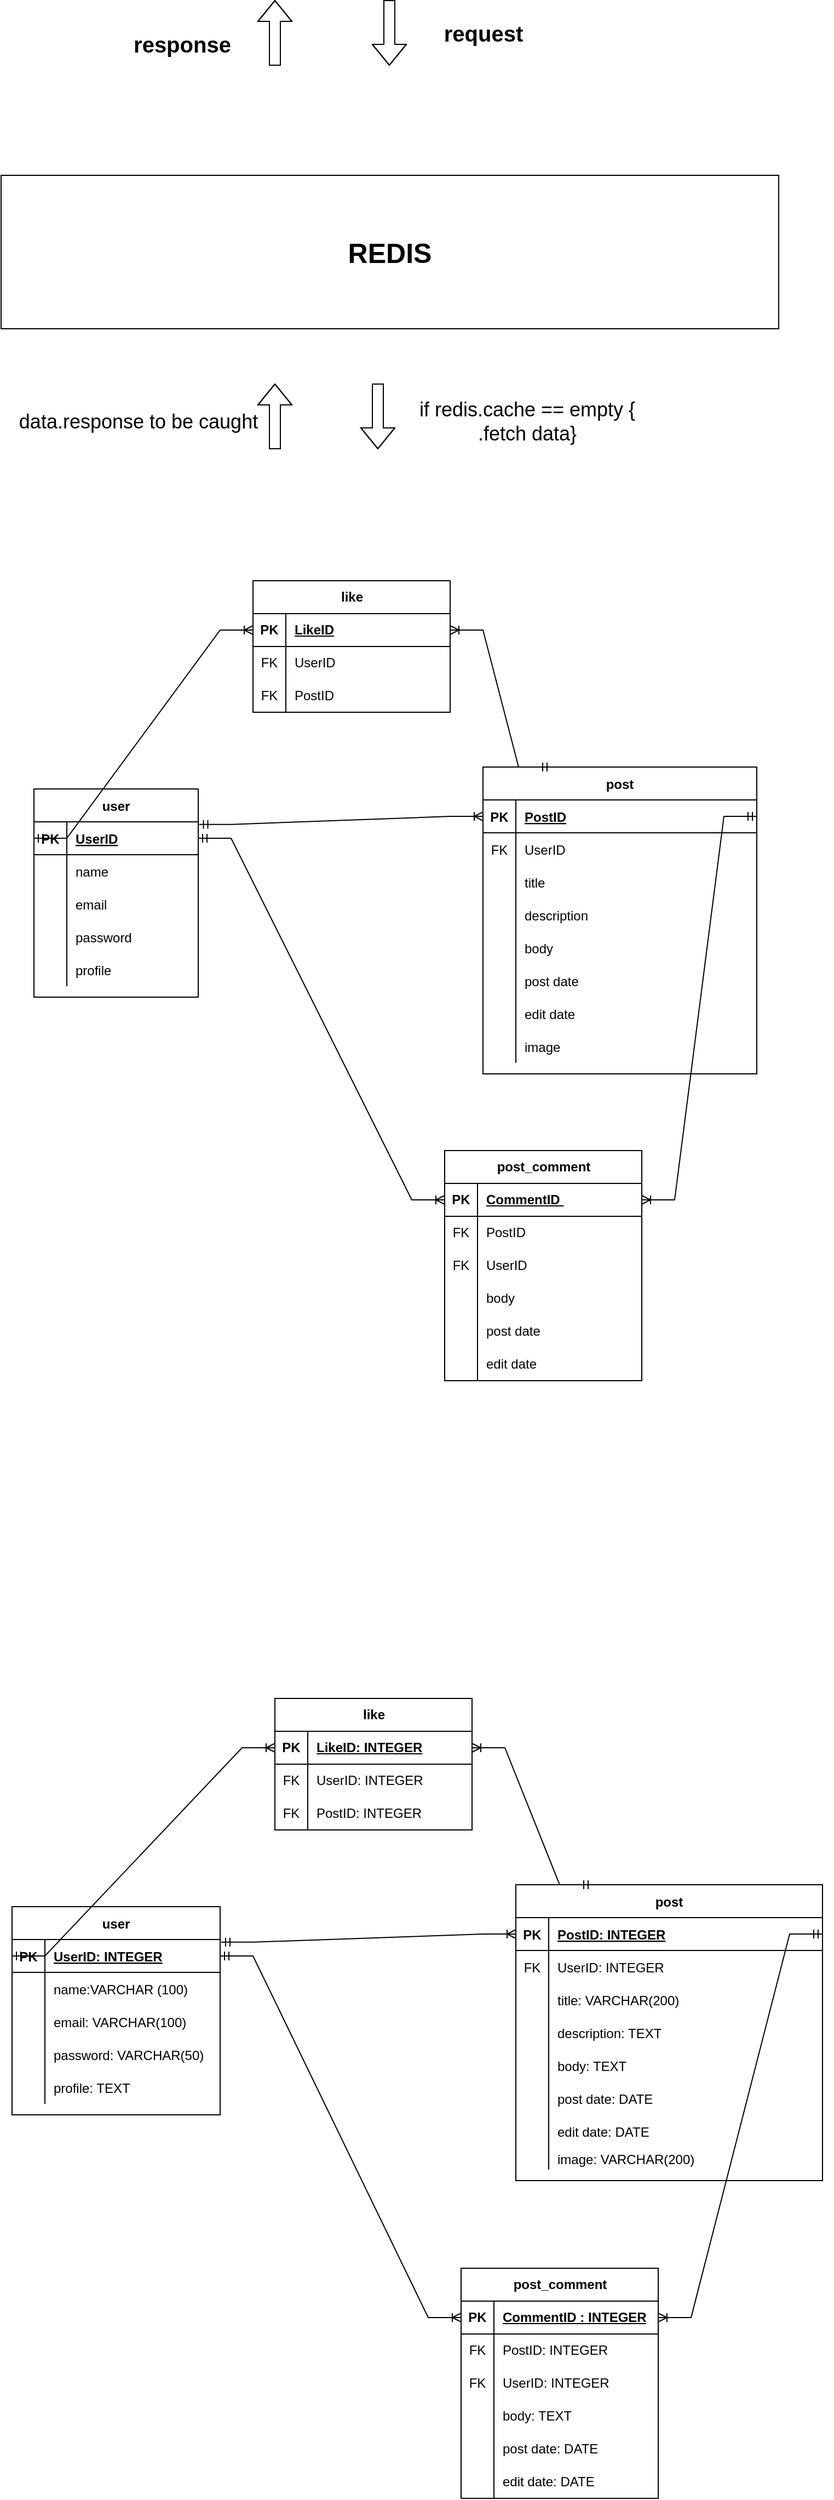 <mxfile version="22.1.7" type="github">
  <diagram id="R2lEEEUBdFMjLlhIrx00" name="Page-1">
    <mxGraphModel dx="1434" dy="3000" grid="1" gridSize="10" guides="1" tooltips="1" connect="1" arrows="1" fold="1" page="1" pageScale="1" pageWidth="850" pageHeight="1100" math="0" shadow="0" extFonts="Permanent Marker^https://fonts.googleapis.com/css?family=Permanent+Marker">
      <root>
        <mxCell id="0" />
        <mxCell id="1" parent="0" />
        <mxCell id="lw2K9kxhSFhBzERnGRvg-3" value="post" style="shape=table;startSize=30;container=1;collapsible=1;childLayout=tableLayout;fixedRows=1;rowLines=0;fontStyle=1;align=center;resizeLast=1;" parent="1" vertex="1">
          <mxGeometry x="520" y="-1030" width="250" height="280" as="geometry" />
        </mxCell>
        <mxCell id="lw2K9kxhSFhBzERnGRvg-4" value="" style="shape=partialRectangle;collapsible=0;dropTarget=0;pointerEvents=0;fillColor=none;points=[[0,0.5],[1,0.5]];portConstraint=eastwest;top=0;left=0;right=0;bottom=1;" parent="lw2K9kxhSFhBzERnGRvg-3" vertex="1">
          <mxGeometry y="30" width="250" height="30" as="geometry" />
        </mxCell>
        <mxCell id="lw2K9kxhSFhBzERnGRvg-5" value="PK" style="shape=partialRectangle;overflow=hidden;connectable=0;fillColor=none;top=0;left=0;bottom=0;right=0;fontStyle=1;" parent="lw2K9kxhSFhBzERnGRvg-4" vertex="1">
          <mxGeometry width="30" height="30" as="geometry">
            <mxRectangle width="30" height="30" as="alternateBounds" />
          </mxGeometry>
        </mxCell>
        <mxCell id="lw2K9kxhSFhBzERnGRvg-6" value="PostID" style="shape=partialRectangle;overflow=hidden;connectable=0;fillColor=none;top=0;left=0;bottom=0;right=0;align=left;spacingLeft=6;fontStyle=5;" parent="lw2K9kxhSFhBzERnGRvg-4" vertex="1">
          <mxGeometry x="30" width="220" height="30" as="geometry">
            <mxRectangle width="220" height="30" as="alternateBounds" />
          </mxGeometry>
        </mxCell>
        <mxCell id="lw2K9kxhSFhBzERnGRvg-7" value="" style="shape=partialRectangle;collapsible=0;dropTarget=0;pointerEvents=0;fillColor=none;points=[[0,0.5],[1,0.5]];portConstraint=eastwest;top=0;left=0;right=0;bottom=0;" parent="lw2K9kxhSFhBzERnGRvg-3" vertex="1">
          <mxGeometry y="60" width="250" height="30" as="geometry" />
        </mxCell>
        <mxCell id="lw2K9kxhSFhBzERnGRvg-8" value="FK" style="shape=partialRectangle;overflow=hidden;connectable=0;fillColor=none;top=0;left=0;bottom=0;right=0;" parent="lw2K9kxhSFhBzERnGRvg-7" vertex="1">
          <mxGeometry width="30" height="30" as="geometry">
            <mxRectangle width="30" height="30" as="alternateBounds" />
          </mxGeometry>
        </mxCell>
        <mxCell id="lw2K9kxhSFhBzERnGRvg-9" value="UserID" style="shape=partialRectangle;overflow=hidden;connectable=0;fillColor=none;top=0;left=0;bottom=0;right=0;align=left;spacingLeft=6;" parent="lw2K9kxhSFhBzERnGRvg-7" vertex="1">
          <mxGeometry x="30" width="220" height="30" as="geometry">
            <mxRectangle width="220" height="30" as="alternateBounds" />
          </mxGeometry>
        </mxCell>
        <mxCell id="lw2K9kxhSFhBzERnGRvg-10" value="" style="shape=partialRectangle;collapsible=0;dropTarget=0;pointerEvents=0;fillColor=none;points=[[0,0.5],[1,0.5]];portConstraint=eastwest;top=0;left=0;right=0;bottom=0;" parent="lw2K9kxhSFhBzERnGRvg-3" vertex="1">
          <mxGeometry y="90" width="250" height="30" as="geometry" />
        </mxCell>
        <mxCell id="lw2K9kxhSFhBzERnGRvg-11" value="" style="shape=partialRectangle;overflow=hidden;connectable=0;fillColor=none;top=0;left=0;bottom=0;right=0;" parent="lw2K9kxhSFhBzERnGRvg-10" vertex="1">
          <mxGeometry width="30" height="30" as="geometry">
            <mxRectangle width="30" height="30" as="alternateBounds" />
          </mxGeometry>
        </mxCell>
        <mxCell id="lw2K9kxhSFhBzERnGRvg-12" value="title" style="shape=partialRectangle;overflow=hidden;connectable=0;fillColor=none;top=0;left=0;bottom=0;right=0;align=left;spacingLeft=6;" parent="lw2K9kxhSFhBzERnGRvg-10" vertex="1">
          <mxGeometry x="30" width="220" height="30" as="geometry">
            <mxRectangle width="220" height="30" as="alternateBounds" />
          </mxGeometry>
        </mxCell>
        <mxCell id="lw2K9kxhSFhBzERnGRvg-96" style="shape=partialRectangle;collapsible=0;dropTarget=0;pointerEvents=0;fillColor=none;points=[[0,0.5],[1,0.5]];portConstraint=eastwest;top=0;left=0;right=0;bottom=0;" parent="lw2K9kxhSFhBzERnGRvg-3" vertex="1">
          <mxGeometry y="120" width="250" height="30" as="geometry" />
        </mxCell>
        <mxCell id="lw2K9kxhSFhBzERnGRvg-97" style="shape=partialRectangle;overflow=hidden;connectable=0;fillColor=none;top=0;left=0;bottom=0;right=0;" parent="lw2K9kxhSFhBzERnGRvg-96" vertex="1">
          <mxGeometry width="30" height="30" as="geometry">
            <mxRectangle width="30" height="30" as="alternateBounds" />
          </mxGeometry>
        </mxCell>
        <mxCell id="lw2K9kxhSFhBzERnGRvg-98" value="description" style="shape=partialRectangle;overflow=hidden;connectable=0;fillColor=none;top=0;left=0;bottom=0;right=0;align=left;spacingLeft=6;" parent="lw2K9kxhSFhBzERnGRvg-96" vertex="1">
          <mxGeometry x="30" width="220" height="30" as="geometry">
            <mxRectangle width="220" height="30" as="alternateBounds" />
          </mxGeometry>
        </mxCell>
        <mxCell id="lw2K9kxhSFhBzERnGRvg-93" style="shape=partialRectangle;collapsible=0;dropTarget=0;pointerEvents=0;fillColor=none;points=[[0,0.5],[1,0.5]];portConstraint=eastwest;top=0;left=0;right=0;bottom=0;" parent="lw2K9kxhSFhBzERnGRvg-3" vertex="1">
          <mxGeometry y="150" width="250" height="30" as="geometry" />
        </mxCell>
        <mxCell id="lw2K9kxhSFhBzERnGRvg-94" style="shape=partialRectangle;overflow=hidden;connectable=0;fillColor=none;top=0;left=0;bottom=0;right=0;" parent="lw2K9kxhSFhBzERnGRvg-93" vertex="1">
          <mxGeometry width="30" height="30" as="geometry">
            <mxRectangle width="30" height="30" as="alternateBounds" />
          </mxGeometry>
        </mxCell>
        <mxCell id="lw2K9kxhSFhBzERnGRvg-95" value="body" style="shape=partialRectangle;overflow=hidden;connectable=0;fillColor=none;top=0;left=0;bottom=0;right=0;align=left;spacingLeft=6;" parent="lw2K9kxhSFhBzERnGRvg-93" vertex="1">
          <mxGeometry x="30" width="220" height="30" as="geometry">
            <mxRectangle width="220" height="30" as="alternateBounds" />
          </mxGeometry>
        </mxCell>
        <mxCell id="lw2K9kxhSFhBzERnGRvg-99" style="shape=partialRectangle;collapsible=0;dropTarget=0;pointerEvents=0;fillColor=none;points=[[0,0.5],[1,0.5]];portConstraint=eastwest;top=0;left=0;right=0;bottom=0;" parent="lw2K9kxhSFhBzERnGRvg-3" vertex="1">
          <mxGeometry y="180" width="250" height="30" as="geometry" />
        </mxCell>
        <mxCell id="lw2K9kxhSFhBzERnGRvg-100" style="shape=partialRectangle;overflow=hidden;connectable=0;fillColor=none;top=0;left=0;bottom=0;right=0;" parent="lw2K9kxhSFhBzERnGRvg-99" vertex="1">
          <mxGeometry width="30" height="30" as="geometry">
            <mxRectangle width="30" height="30" as="alternateBounds" />
          </mxGeometry>
        </mxCell>
        <mxCell id="lw2K9kxhSFhBzERnGRvg-101" value="post date" style="shape=partialRectangle;overflow=hidden;connectable=0;fillColor=none;top=0;left=0;bottom=0;right=0;align=left;spacingLeft=6;" parent="lw2K9kxhSFhBzERnGRvg-99" vertex="1">
          <mxGeometry x="30" width="220" height="30" as="geometry">
            <mxRectangle width="220" height="30" as="alternateBounds" />
          </mxGeometry>
        </mxCell>
        <mxCell id="lw2K9kxhSFhBzERnGRvg-102" style="shape=partialRectangle;collapsible=0;dropTarget=0;pointerEvents=0;fillColor=none;points=[[0,0.5],[1,0.5]];portConstraint=eastwest;top=0;left=0;right=0;bottom=0;" parent="lw2K9kxhSFhBzERnGRvg-3" vertex="1">
          <mxGeometry y="210" width="250" height="30" as="geometry" />
        </mxCell>
        <mxCell id="lw2K9kxhSFhBzERnGRvg-103" style="shape=partialRectangle;overflow=hidden;connectable=0;fillColor=none;top=0;left=0;bottom=0;right=0;" parent="lw2K9kxhSFhBzERnGRvg-102" vertex="1">
          <mxGeometry width="30" height="30" as="geometry">
            <mxRectangle width="30" height="30" as="alternateBounds" />
          </mxGeometry>
        </mxCell>
        <mxCell id="lw2K9kxhSFhBzERnGRvg-104" value="edit date" style="shape=partialRectangle;overflow=hidden;connectable=0;fillColor=none;top=0;left=0;bottom=0;right=0;align=left;spacingLeft=6;" parent="lw2K9kxhSFhBzERnGRvg-102" vertex="1">
          <mxGeometry x="30" width="220" height="30" as="geometry">
            <mxRectangle width="220" height="30" as="alternateBounds" />
          </mxGeometry>
        </mxCell>
        <mxCell id="lw2K9kxhSFhBzERnGRvg-105" style="shape=partialRectangle;collapsible=0;dropTarget=0;pointerEvents=0;fillColor=none;points=[[0,0.5],[1,0.5]];portConstraint=eastwest;top=0;left=0;right=0;bottom=0;" parent="lw2K9kxhSFhBzERnGRvg-3" vertex="1">
          <mxGeometry y="240" width="250" height="30" as="geometry" />
        </mxCell>
        <mxCell id="lw2K9kxhSFhBzERnGRvg-106" style="shape=partialRectangle;overflow=hidden;connectable=0;fillColor=none;top=0;left=0;bottom=0;right=0;" parent="lw2K9kxhSFhBzERnGRvg-105" vertex="1">
          <mxGeometry width="30" height="30" as="geometry">
            <mxRectangle width="30" height="30" as="alternateBounds" />
          </mxGeometry>
        </mxCell>
        <mxCell id="lw2K9kxhSFhBzERnGRvg-107" value="image" style="shape=partialRectangle;overflow=hidden;connectable=0;fillColor=none;top=0;left=0;bottom=0;right=0;align=left;spacingLeft=6;" parent="lw2K9kxhSFhBzERnGRvg-105" vertex="1">
          <mxGeometry x="30" width="220" height="30" as="geometry">
            <mxRectangle width="220" height="30" as="alternateBounds" />
          </mxGeometry>
        </mxCell>
        <mxCell id="lw2K9kxhSFhBzERnGRvg-23" value="user" style="shape=table;startSize=30;container=1;collapsible=1;childLayout=tableLayout;fixedRows=1;rowLines=0;fontStyle=1;align=center;resizeLast=1;" parent="1" vertex="1">
          <mxGeometry x="110" y="-1010" width="150" height="190" as="geometry" />
        </mxCell>
        <mxCell id="lw2K9kxhSFhBzERnGRvg-24" value="" style="shape=partialRectangle;collapsible=0;dropTarget=0;pointerEvents=0;fillColor=none;points=[[0,0.5],[1,0.5]];portConstraint=eastwest;top=0;left=0;right=0;bottom=1;" parent="lw2K9kxhSFhBzERnGRvg-23" vertex="1">
          <mxGeometry y="30" width="150" height="30" as="geometry" />
        </mxCell>
        <mxCell id="lw2K9kxhSFhBzERnGRvg-25" value="PK" style="shape=partialRectangle;overflow=hidden;connectable=0;fillColor=none;top=0;left=0;bottom=0;right=0;fontStyle=1;" parent="lw2K9kxhSFhBzERnGRvg-24" vertex="1">
          <mxGeometry width="30" height="30" as="geometry">
            <mxRectangle width="30" height="30" as="alternateBounds" />
          </mxGeometry>
        </mxCell>
        <mxCell id="lw2K9kxhSFhBzERnGRvg-26" value="UserID" style="shape=partialRectangle;overflow=hidden;connectable=0;fillColor=none;top=0;left=0;bottom=0;right=0;align=left;spacingLeft=6;fontStyle=5;" parent="lw2K9kxhSFhBzERnGRvg-24" vertex="1">
          <mxGeometry x="30" width="120" height="30" as="geometry">
            <mxRectangle width="120" height="30" as="alternateBounds" />
          </mxGeometry>
        </mxCell>
        <mxCell id="lw2K9kxhSFhBzERnGRvg-27" value="" style="shape=partialRectangle;collapsible=0;dropTarget=0;pointerEvents=0;fillColor=none;points=[[0,0.5],[1,0.5]];portConstraint=eastwest;top=0;left=0;right=0;bottom=0;" parent="lw2K9kxhSFhBzERnGRvg-23" vertex="1">
          <mxGeometry y="60" width="150" height="30" as="geometry" />
        </mxCell>
        <mxCell id="lw2K9kxhSFhBzERnGRvg-28" value="" style="shape=partialRectangle;overflow=hidden;connectable=0;fillColor=none;top=0;left=0;bottom=0;right=0;" parent="lw2K9kxhSFhBzERnGRvg-27" vertex="1">
          <mxGeometry width="30" height="30" as="geometry">
            <mxRectangle width="30" height="30" as="alternateBounds" />
          </mxGeometry>
        </mxCell>
        <mxCell id="lw2K9kxhSFhBzERnGRvg-29" value="name" style="shape=partialRectangle;overflow=hidden;connectable=0;fillColor=none;top=0;left=0;bottom=0;right=0;align=left;spacingLeft=6;" parent="lw2K9kxhSFhBzERnGRvg-27" vertex="1">
          <mxGeometry x="30" width="120" height="30" as="geometry">
            <mxRectangle width="120" height="30" as="alternateBounds" />
          </mxGeometry>
        </mxCell>
        <mxCell id="lw2K9kxhSFhBzERnGRvg-84" style="shape=partialRectangle;collapsible=0;dropTarget=0;pointerEvents=0;fillColor=none;points=[[0,0.5],[1,0.5]];portConstraint=eastwest;top=0;left=0;right=0;bottom=0;" parent="lw2K9kxhSFhBzERnGRvg-23" vertex="1">
          <mxGeometry y="90" width="150" height="30" as="geometry" />
        </mxCell>
        <mxCell id="lw2K9kxhSFhBzERnGRvg-85" style="shape=partialRectangle;overflow=hidden;connectable=0;fillColor=none;top=0;left=0;bottom=0;right=0;" parent="lw2K9kxhSFhBzERnGRvg-84" vertex="1">
          <mxGeometry width="30" height="30" as="geometry">
            <mxRectangle width="30" height="30" as="alternateBounds" />
          </mxGeometry>
        </mxCell>
        <mxCell id="lw2K9kxhSFhBzERnGRvg-86" value="email" style="shape=partialRectangle;overflow=hidden;connectable=0;fillColor=none;top=0;left=0;bottom=0;right=0;align=left;spacingLeft=6;" parent="lw2K9kxhSFhBzERnGRvg-84" vertex="1">
          <mxGeometry x="30" width="120" height="30" as="geometry">
            <mxRectangle width="120" height="30" as="alternateBounds" />
          </mxGeometry>
        </mxCell>
        <mxCell id="lw2K9kxhSFhBzERnGRvg-87" style="shape=partialRectangle;collapsible=0;dropTarget=0;pointerEvents=0;fillColor=none;points=[[0,0.5],[1,0.5]];portConstraint=eastwest;top=0;left=0;right=0;bottom=0;" parent="lw2K9kxhSFhBzERnGRvg-23" vertex="1">
          <mxGeometry y="120" width="150" height="30" as="geometry" />
        </mxCell>
        <mxCell id="lw2K9kxhSFhBzERnGRvg-88" style="shape=partialRectangle;overflow=hidden;connectable=0;fillColor=none;top=0;left=0;bottom=0;right=0;" parent="lw2K9kxhSFhBzERnGRvg-87" vertex="1">
          <mxGeometry width="30" height="30" as="geometry">
            <mxRectangle width="30" height="30" as="alternateBounds" />
          </mxGeometry>
        </mxCell>
        <mxCell id="lw2K9kxhSFhBzERnGRvg-89" value="password" style="shape=partialRectangle;overflow=hidden;connectable=0;fillColor=none;top=0;left=0;bottom=0;right=0;align=left;spacingLeft=6;" parent="lw2K9kxhSFhBzERnGRvg-87" vertex="1">
          <mxGeometry x="30" width="120" height="30" as="geometry">
            <mxRectangle width="120" height="30" as="alternateBounds" />
          </mxGeometry>
        </mxCell>
        <mxCell id="lw2K9kxhSFhBzERnGRvg-90" style="shape=partialRectangle;collapsible=0;dropTarget=0;pointerEvents=0;fillColor=none;points=[[0,0.5],[1,0.5]];portConstraint=eastwest;top=0;left=0;right=0;bottom=0;" parent="lw2K9kxhSFhBzERnGRvg-23" vertex="1">
          <mxGeometry y="150" width="150" height="30" as="geometry" />
        </mxCell>
        <mxCell id="lw2K9kxhSFhBzERnGRvg-91" style="shape=partialRectangle;overflow=hidden;connectable=0;fillColor=none;top=0;left=0;bottom=0;right=0;" parent="lw2K9kxhSFhBzERnGRvg-90" vertex="1">
          <mxGeometry width="30" height="30" as="geometry">
            <mxRectangle width="30" height="30" as="alternateBounds" />
          </mxGeometry>
        </mxCell>
        <mxCell id="lw2K9kxhSFhBzERnGRvg-92" value="profile" style="shape=partialRectangle;overflow=hidden;connectable=0;fillColor=none;top=0;left=0;bottom=0;right=0;align=left;spacingLeft=6;" parent="lw2K9kxhSFhBzERnGRvg-90" vertex="1">
          <mxGeometry x="30" width="120" height="30" as="geometry">
            <mxRectangle width="120" height="30" as="alternateBounds" />
          </mxGeometry>
        </mxCell>
        <mxCell id="lw2K9kxhSFhBzERnGRvg-43" value="post_comment" style="shape=table;startSize=30;container=1;collapsible=1;childLayout=tableLayout;fixedRows=1;rowLines=0;fontStyle=1;align=center;resizeLast=1;html=1;" parent="1" vertex="1">
          <mxGeometry x="485" y="-680" width="180" height="210" as="geometry" />
        </mxCell>
        <mxCell id="lw2K9kxhSFhBzERnGRvg-44" value="" style="shape=tableRow;horizontal=0;startSize=0;swimlaneHead=0;swimlaneBody=0;fillColor=none;collapsible=0;dropTarget=0;points=[[0,0.5],[1,0.5]];portConstraint=eastwest;top=0;left=0;right=0;bottom=1;" parent="lw2K9kxhSFhBzERnGRvg-43" vertex="1">
          <mxGeometry y="30" width="180" height="30" as="geometry" />
        </mxCell>
        <mxCell id="lw2K9kxhSFhBzERnGRvg-45" value="PK" style="shape=partialRectangle;connectable=0;fillColor=none;top=0;left=0;bottom=0;right=0;fontStyle=1;overflow=hidden;whiteSpace=wrap;html=1;" parent="lw2K9kxhSFhBzERnGRvg-44" vertex="1">
          <mxGeometry width="30" height="30" as="geometry">
            <mxRectangle width="30" height="30" as="alternateBounds" />
          </mxGeometry>
        </mxCell>
        <mxCell id="lw2K9kxhSFhBzERnGRvg-46" value="CommentID&amp;nbsp;" style="shape=partialRectangle;connectable=0;fillColor=none;top=0;left=0;bottom=0;right=0;align=left;spacingLeft=6;fontStyle=5;overflow=hidden;whiteSpace=wrap;html=1;" parent="lw2K9kxhSFhBzERnGRvg-44" vertex="1">
          <mxGeometry x="30" width="150" height="30" as="geometry">
            <mxRectangle width="150" height="30" as="alternateBounds" />
          </mxGeometry>
        </mxCell>
        <mxCell id="lw2K9kxhSFhBzERnGRvg-47" value="" style="shape=tableRow;horizontal=0;startSize=0;swimlaneHead=0;swimlaneBody=0;fillColor=none;collapsible=0;dropTarget=0;points=[[0,0.5],[1,0.5]];portConstraint=eastwest;top=0;left=0;right=0;bottom=0;" parent="lw2K9kxhSFhBzERnGRvg-43" vertex="1">
          <mxGeometry y="60" width="180" height="30" as="geometry" />
        </mxCell>
        <mxCell id="lw2K9kxhSFhBzERnGRvg-48" value="FK" style="shape=partialRectangle;connectable=0;fillColor=none;top=0;left=0;bottom=0;right=0;editable=1;overflow=hidden;whiteSpace=wrap;html=1;" parent="lw2K9kxhSFhBzERnGRvg-47" vertex="1">
          <mxGeometry width="30" height="30" as="geometry">
            <mxRectangle width="30" height="30" as="alternateBounds" />
          </mxGeometry>
        </mxCell>
        <mxCell id="lw2K9kxhSFhBzERnGRvg-49" value="PostID" style="shape=partialRectangle;connectable=0;fillColor=none;top=0;left=0;bottom=0;right=0;align=left;spacingLeft=6;overflow=hidden;whiteSpace=wrap;html=1;" parent="lw2K9kxhSFhBzERnGRvg-47" vertex="1">
          <mxGeometry x="30" width="150" height="30" as="geometry">
            <mxRectangle width="150" height="30" as="alternateBounds" />
          </mxGeometry>
        </mxCell>
        <mxCell id="lw2K9kxhSFhBzERnGRvg-50" value="" style="shape=tableRow;horizontal=0;startSize=0;swimlaneHead=0;swimlaneBody=0;fillColor=none;collapsible=0;dropTarget=0;points=[[0,0.5],[1,0.5]];portConstraint=eastwest;top=0;left=0;right=0;bottom=0;" parent="lw2K9kxhSFhBzERnGRvg-43" vertex="1">
          <mxGeometry y="90" width="180" height="30" as="geometry" />
        </mxCell>
        <mxCell id="lw2K9kxhSFhBzERnGRvg-51" value="FK" style="shape=partialRectangle;connectable=0;fillColor=none;top=0;left=0;bottom=0;right=0;editable=1;overflow=hidden;whiteSpace=wrap;html=1;" parent="lw2K9kxhSFhBzERnGRvg-50" vertex="1">
          <mxGeometry width="30" height="30" as="geometry">
            <mxRectangle width="30" height="30" as="alternateBounds" />
          </mxGeometry>
        </mxCell>
        <mxCell id="lw2K9kxhSFhBzERnGRvg-52" value="UserID" style="shape=partialRectangle;connectable=0;fillColor=none;top=0;left=0;bottom=0;right=0;align=left;spacingLeft=6;overflow=hidden;whiteSpace=wrap;html=1;" parent="lw2K9kxhSFhBzERnGRvg-50" vertex="1">
          <mxGeometry x="30" width="150" height="30" as="geometry">
            <mxRectangle width="150" height="30" as="alternateBounds" />
          </mxGeometry>
        </mxCell>
        <mxCell id="lw2K9kxhSFhBzERnGRvg-53" value="" style="shape=tableRow;horizontal=0;startSize=0;swimlaneHead=0;swimlaneBody=0;fillColor=none;collapsible=0;dropTarget=0;points=[[0,0.5],[1,0.5]];portConstraint=eastwest;top=0;left=0;right=0;bottom=0;" parent="lw2K9kxhSFhBzERnGRvg-43" vertex="1">
          <mxGeometry y="120" width="180" height="30" as="geometry" />
        </mxCell>
        <mxCell id="lw2K9kxhSFhBzERnGRvg-54" value="" style="shape=partialRectangle;connectable=0;fillColor=none;top=0;left=0;bottom=0;right=0;editable=1;overflow=hidden;whiteSpace=wrap;html=1;" parent="lw2K9kxhSFhBzERnGRvg-53" vertex="1">
          <mxGeometry width="30" height="30" as="geometry">
            <mxRectangle width="30" height="30" as="alternateBounds" />
          </mxGeometry>
        </mxCell>
        <mxCell id="lw2K9kxhSFhBzERnGRvg-55" value="body" style="shape=partialRectangle;connectable=0;fillColor=none;top=0;left=0;bottom=0;right=0;align=left;spacingLeft=6;overflow=hidden;whiteSpace=wrap;html=1;" parent="lw2K9kxhSFhBzERnGRvg-53" vertex="1">
          <mxGeometry x="30" width="150" height="30" as="geometry">
            <mxRectangle width="150" height="30" as="alternateBounds" />
          </mxGeometry>
        </mxCell>
        <mxCell id="lw2K9kxhSFhBzERnGRvg-121" style="shape=tableRow;horizontal=0;startSize=0;swimlaneHead=0;swimlaneBody=0;fillColor=none;collapsible=0;dropTarget=0;points=[[0,0.5],[1,0.5]];portConstraint=eastwest;top=0;left=0;right=0;bottom=0;" parent="lw2K9kxhSFhBzERnGRvg-43" vertex="1">
          <mxGeometry y="150" width="180" height="30" as="geometry" />
        </mxCell>
        <mxCell id="lw2K9kxhSFhBzERnGRvg-122" style="shape=partialRectangle;connectable=0;fillColor=none;top=0;left=0;bottom=0;right=0;editable=1;overflow=hidden;whiteSpace=wrap;html=1;" parent="lw2K9kxhSFhBzERnGRvg-121" vertex="1">
          <mxGeometry width="30" height="30" as="geometry">
            <mxRectangle width="30" height="30" as="alternateBounds" />
          </mxGeometry>
        </mxCell>
        <mxCell id="lw2K9kxhSFhBzERnGRvg-123" value="post date" style="shape=partialRectangle;connectable=0;fillColor=none;top=0;left=0;bottom=0;right=0;align=left;spacingLeft=6;overflow=hidden;whiteSpace=wrap;html=1;" parent="lw2K9kxhSFhBzERnGRvg-121" vertex="1">
          <mxGeometry x="30" width="150" height="30" as="geometry">
            <mxRectangle width="150" height="30" as="alternateBounds" />
          </mxGeometry>
        </mxCell>
        <mxCell id="lw2K9kxhSFhBzERnGRvg-124" style="shape=tableRow;horizontal=0;startSize=0;swimlaneHead=0;swimlaneBody=0;fillColor=none;collapsible=0;dropTarget=0;points=[[0,0.5],[1,0.5]];portConstraint=eastwest;top=0;left=0;right=0;bottom=0;" parent="lw2K9kxhSFhBzERnGRvg-43" vertex="1">
          <mxGeometry y="180" width="180" height="30" as="geometry" />
        </mxCell>
        <mxCell id="lw2K9kxhSFhBzERnGRvg-125" style="shape=partialRectangle;connectable=0;fillColor=none;top=0;left=0;bottom=0;right=0;editable=1;overflow=hidden;whiteSpace=wrap;html=1;" parent="lw2K9kxhSFhBzERnGRvg-124" vertex="1">
          <mxGeometry width="30" height="30" as="geometry">
            <mxRectangle width="30" height="30" as="alternateBounds" />
          </mxGeometry>
        </mxCell>
        <mxCell id="lw2K9kxhSFhBzERnGRvg-126" value="edit date" style="shape=partialRectangle;connectable=0;fillColor=none;top=0;left=0;bottom=0;right=0;align=left;spacingLeft=6;overflow=hidden;whiteSpace=wrap;html=1;" parent="lw2K9kxhSFhBzERnGRvg-124" vertex="1">
          <mxGeometry x="30" width="150" height="30" as="geometry">
            <mxRectangle width="150" height="30" as="alternateBounds" />
          </mxGeometry>
        </mxCell>
        <mxCell id="lw2K9kxhSFhBzERnGRvg-108" value="like" style="shape=table;startSize=30;container=1;collapsible=1;childLayout=tableLayout;fixedRows=1;rowLines=0;fontStyle=1;align=center;resizeLast=1;html=1;" parent="1" vertex="1">
          <mxGeometry x="310" y="-1200" width="180" height="120" as="geometry" />
        </mxCell>
        <mxCell id="lw2K9kxhSFhBzERnGRvg-109" value="" style="shape=tableRow;horizontal=0;startSize=0;swimlaneHead=0;swimlaneBody=0;fillColor=none;collapsible=0;dropTarget=0;points=[[0,0.5],[1,0.5]];portConstraint=eastwest;top=0;left=0;right=0;bottom=1;" parent="lw2K9kxhSFhBzERnGRvg-108" vertex="1">
          <mxGeometry y="30" width="180" height="30" as="geometry" />
        </mxCell>
        <mxCell id="lw2K9kxhSFhBzERnGRvg-110" value="PK" style="shape=partialRectangle;connectable=0;fillColor=none;top=0;left=0;bottom=0;right=0;fontStyle=1;overflow=hidden;whiteSpace=wrap;html=1;" parent="lw2K9kxhSFhBzERnGRvg-109" vertex="1">
          <mxGeometry width="30" height="30" as="geometry">
            <mxRectangle width="30" height="30" as="alternateBounds" />
          </mxGeometry>
        </mxCell>
        <mxCell id="lw2K9kxhSFhBzERnGRvg-111" value="LikeID" style="shape=partialRectangle;connectable=0;fillColor=none;top=0;left=0;bottom=0;right=0;align=left;spacingLeft=6;fontStyle=5;overflow=hidden;whiteSpace=wrap;html=1;" parent="lw2K9kxhSFhBzERnGRvg-109" vertex="1">
          <mxGeometry x="30" width="150" height="30" as="geometry">
            <mxRectangle width="150" height="30" as="alternateBounds" />
          </mxGeometry>
        </mxCell>
        <mxCell id="lw2K9kxhSFhBzERnGRvg-112" value="" style="shape=tableRow;horizontal=0;startSize=0;swimlaneHead=0;swimlaneBody=0;fillColor=none;collapsible=0;dropTarget=0;points=[[0,0.5],[1,0.5]];portConstraint=eastwest;top=0;left=0;right=0;bottom=0;" parent="lw2K9kxhSFhBzERnGRvg-108" vertex="1">
          <mxGeometry y="60" width="180" height="30" as="geometry" />
        </mxCell>
        <mxCell id="lw2K9kxhSFhBzERnGRvg-113" value="FK" style="shape=partialRectangle;connectable=0;fillColor=none;top=0;left=0;bottom=0;right=0;editable=1;overflow=hidden;whiteSpace=wrap;html=1;" parent="lw2K9kxhSFhBzERnGRvg-112" vertex="1">
          <mxGeometry width="30" height="30" as="geometry">
            <mxRectangle width="30" height="30" as="alternateBounds" />
          </mxGeometry>
        </mxCell>
        <mxCell id="lw2K9kxhSFhBzERnGRvg-114" value="UserID" style="shape=partialRectangle;connectable=0;fillColor=none;top=0;left=0;bottom=0;right=0;align=left;spacingLeft=6;overflow=hidden;whiteSpace=wrap;html=1;" parent="lw2K9kxhSFhBzERnGRvg-112" vertex="1">
          <mxGeometry x="30" width="150" height="30" as="geometry">
            <mxRectangle width="150" height="30" as="alternateBounds" />
          </mxGeometry>
        </mxCell>
        <mxCell id="lw2K9kxhSFhBzERnGRvg-115" value="" style="shape=tableRow;horizontal=0;startSize=0;swimlaneHead=0;swimlaneBody=0;fillColor=none;collapsible=0;dropTarget=0;points=[[0,0.5],[1,0.5]];portConstraint=eastwest;top=0;left=0;right=0;bottom=0;" parent="lw2K9kxhSFhBzERnGRvg-108" vertex="1">
          <mxGeometry y="90" width="180" height="30" as="geometry" />
        </mxCell>
        <mxCell id="lw2K9kxhSFhBzERnGRvg-116" value="FK" style="shape=partialRectangle;connectable=0;fillColor=none;top=0;left=0;bottom=0;right=0;editable=1;overflow=hidden;whiteSpace=wrap;html=1;" parent="lw2K9kxhSFhBzERnGRvg-115" vertex="1">
          <mxGeometry width="30" height="30" as="geometry">
            <mxRectangle width="30" height="30" as="alternateBounds" />
          </mxGeometry>
        </mxCell>
        <mxCell id="lw2K9kxhSFhBzERnGRvg-117" value="PostID" style="shape=partialRectangle;connectable=0;fillColor=none;top=0;left=0;bottom=0;right=0;align=left;spacingLeft=6;overflow=hidden;whiteSpace=wrap;html=1;" parent="lw2K9kxhSFhBzERnGRvg-115" vertex="1">
          <mxGeometry x="30" width="150" height="30" as="geometry">
            <mxRectangle width="150" height="30" as="alternateBounds" />
          </mxGeometry>
        </mxCell>
        <mxCell id="lw2K9kxhSFhBzERnGRvg-127" value="" style="edgeStyle=entityRelationEdgeStyle;fontSize=12;html=1;endArrow=ERoneToMany;startArrow=ERmandOne;rounded=0;entryX=0;entryY=0.5;entryDx=0;entryDy=0;exitX=1.005;exitY=0.078;exitDx=0;exitDy=0;exitPerimeter=0;" parent="1" source="lw2K9kxhSFhBzERnGRvg-24" target="lw2K9kxhSFhBzERnGRvg-4" edge="1">
          <mxGeometry width="100" height="100" relative="1" as="geometry">
            <mxPoint x="370" y="-980" as="sourcePoint" />
            <mxPoint x="521.1" y="-965" as="targetPoint" />
          </mxGeometry>
        </mxCell>
        <mxCell id="lw2K9kxhSFhBzERnGRvg-129" value="" style="edgeStyle=entityRelationEdgeStyle;fontSize=12;html=1;endArrow=ERoneToMany;startArrow=ERmandOne;rounded=0;entryX=1;entryY=0.5;entryDx=0;entryDy=0;exitX=1;exitY=0.5;exitDx=0;exitDy=0;" parent="1" source="lw2K9kxhSFhBzERnGRvg-4" target="lw2K9kxhSFhBzERnGRvg-44" edge="1">
          <mxGeometry width="100" height="100" relative="1" as="geometry">
            <mxPoint x="650" y="-800" as="sourcePoint" />
            <mxPoint x="830" y="-930" as="targetPoint" />
          </mxGeometry>
        </mxCell>
        <mxCell id="lw2K9kxhSFhBzERnGRvg-132" value="" style="edgeStyle=entityRelationEdgeStyle;fontSize=12;html=1;endArrow=ERoneToMany;startArrow=ERmandOne;rounded=0;exitX=0;exitY=0.5;exitDx=0;exitDy=0;entryX=0;entryY=0.5;entryDx=0;entryDy=0;" parent="1" source="lw2K9kxhSFhBzERnGRvg-24" target="lw2K9kxhSFhBzERnGRvg-109" edge="1">
          <mxGeometry width="100" height="100" relative="1" as="geometry">
            <mxPoint x="230" y="-1070" as="sourcePoint" />
            <mxPoint x="330" y="-1170" as="targetPoint" />
            <Array as="points">
              <mxPoint x="270" y="-1030" />
            </Array>
          </mxGeometry>
        </mxCell>
        <mxCell id="lw2K9kxhSFhBzERnGRvg-133" value="" style="edgeStyle=entityRelationEdgeStyle;fontSize=12;html=1;endArrow=ERoneToMany;startArrow=ERmandOne;rounded=0;exitX=0.25;exitY=0;exitDx=0;exitDy=0;entryX=1;entryY=0.5;entryDx=0;entryDy=0;" parent="1" source="lw2K9kxhSFhBzERnGRvg-3" target="lw2K9kxhSFhBzERnGRvg-109" edge="1">
          <mxGeometry width="100" height="100" relative="1" as="geometry">
            <mxPoint x="650" y="-940" as="sourcePoint" />
            <mxPoint x="750" y="-1040" as="targetPoint" />
          </mxGeometry>
        </mxCell>
        <mxCell id="lw2K9kxhSFhBzERnGRvg-134" value="" style="edgeStyle=entityRelationEdgeStyle;fontSize=12;html=1;endArrow=ERoneToMany;startArrow=ERmandOne;rounded=0;entryX=0;entryY=0.5;entryDx=0;entryDy=0;" parent="1" source="lw2K9kxhSFhBzERnGRvg-24" target="lw2K9kxhSFhBzERnGRvg-44" edge="1">
          <mxGeometry width="100" height="100" relative="1" as="geometry">
            <mxPoint x="380" y="-956" as="sourcePoint" />
            <mxPoint x="390" y="-560" as="targetPoint" />
            <Array as="points">
              <mxPoint x="610" y="-950" />
            </Array>
          </mxGeometry>
        </mxCell>
        <mxCell id="p577YW2q8ge9KWnqOfqJ-1" value="post" style="shape=table;startSize=30;container=1;collapsible=1;childLayout=tableLayout;fixedRows=1;rowLines=0;fontStyle=1;align=center;resizeLast=1;" parent="1" vertex="1">
          <mxGeometry x="550" y="-10" width="280" height="270.0" as="geometry" />
        </mxCell>
        <mxCell id="p577YW2q8ge9KWnqOfqJ-2" value="" style="shape=partialRectangle;collapsible=0;dropTarget=0;pointerEvents=0;fillColor=none;points=[[0,0.5],[1,0.5]];portConstraint=eastwest;top=0;left=0;right=0;bottom=1;" parent="p577YW2q8ge9KWnqOfqJ-1" vertex="1">
          <mxGeometry y="30" width="280" height="30" as="geometry" />
        </mxCell>
        <mxCell id="p577YW2q8ge9KWnqOfqJ-3" value="PK" style="shape=partialRectangle;overflow=hidden;connectable=0;fillColor=none;top=0;left=0;bottom=0;right=0;fontStyle=1;" parent="p577YW2q8ge9KWnqOfqJ-2" vertex="1">
          <mxGeometry width="30" height="30" as="geometry">
            <mxRectangle width="30" height="30" as="alternateBounds" />
          </mxGeometry>
        </mxCell>
        <mxCell id="p577YW2q8ge9KWnqOfqJ-4" value="PostID: INTEGER" style="shape=partialRectangle;overflow=hidden;connectable=0;fillColor=none;top=0;left=0;bottom=0;right=0;align=left;spacingLeft=6;fontStyle=5;" parent="p577YW2q8ge9KWnqOfqJ-2" vertex="1">
          <mxGeometry x="30" width="250" height="30" as="geometry">
            <mxRectangle width="250" height="30" as="alternateBounds" />
          </mxGeometry>
        </mxCell>
        <mxCell id="p577YW2q8ge9KWnqOfqJ-5" value="" style="shape=partialRectangle;collapsible=0;dropTarget=0;pointerEvents=0;fillColor=none;points=[[0,0.5],[1,0.5]];portConstraint=eastwest;top=0;left=0;right=0;bottom=0;" parent="p577YW2q8ge9KWnqOfqJ-1" vertex="1">
          <mxGeometry y="60" width="280" height="30" as="geometry" />
        </mxCell>
        <mxCell id="p577YW2q8ge9KWnqOfqJ-6" value="FK" style="shape=partialRectangle;overflow=hidden;connectable=0;fillColor=none;top=0;left=0;bottom=0;right=0;" parent="p577YW2q8ge9KWnqOfqJ-5" vertex="1">
          <mxGeometry width="30" height="30" as="geometry">
            <mxRectangle width="30" height="30" as="alternateBounds" />
          </mxGeometry>
        </mxCell>
        <mxCell id="p577YW2q8ge9KWnqOfqJ-7" value="UserID: INTEGER" style="shape=partialRectangle;overflow=hidden;connectable=0;fillColor=none;top=0;left=0;bottom=0;right=0;align=left;spacingLeft=6;" parent="p577YW2q8ge9KWnqOfqJ-5" vertex="1">
          <mxGeometry x="30" width="250" height="30" as="geometry">
            <mxRectangle width="250" height="30" as="alternateBounds" />
          </mxGeometry>
        </mxCell>
        <mxCell id="p577YW2q8ge9KWnqOfqJ-8" value="" style="shape=partialRectangle;collapsible=0;dropTarget=0;pointerEvents=0;fillColor=none;points=[[0,0.5],[1,0.5]];portConstraint=eastwest;top=0;left=0;right=0;bottom=0;" parent="p577YW2q8ge9KWnqOfqJ-1" vertex="1">
          <mxGeometry y="90" width="280" height="30" as="geometry" />
        </mxCell>
        <mxCell id="p577YW2q8ge9KWnqOfqJ-9" value="" style="shape=partialRectangle;overflow=hidden;connectable=0;fillColor=none;top=0;left=0;bottom=0;right=0;" parent="p577YW2q8ge9KWnqOfqJ-8" vertex="1">
          <mxGeometry width="30" height="30" as="geometry">
            <mxRectangle width="30" height="30" as="alternateBounds" />
          </mxGeometry>
        </mxCell>
        <mxCell id="p577YW2q8ge9KWnqOfqJ-10" value="title: VARCHAR(200)" style="shape=partialRectangle;overflow=hidden;connectable=0;fillColor=none;top=0;left=0;bottom=0;right=0;align=left;spacingLeft=6;" parent="p577YW2q8ge9KWnqOfqJ-8" vertex="1">
          <mxGeometry x="30" width="250" height="30" as="geometry">
            <mxRectangle width="250" height="30" as="alternateBounds" />
          </mxGeometry>
        </mxCell>
        <mxCell id="p577YW2q8ge9KWnqOfqJ-11" style="shape=partialRectangle;collapsible=0;dropTarget=0;pointerEvents=0;fillColor=none;points=[[0,0.5],[1,0.5]];portConstraint=eastwest;top=0;left=0;right=0;bottom=0;" parent="p577YW2q8ge9KWnqOfqJ-1" vertex="1">
          <mxGeometry y="120" width="280" height="30" as="geometry" />
        </mxCell>
        <mxCell id="p577YW2q8ge9KWnqOfqJ-12" style="shape=partialRectangle;overflow=hidden;connectable=0;fillColor=none;top=0;left=0;bottom=0;right=0;" parent="p577YW2q8ge9KWnqOfqJ-11" vertex="1">
          <mxGeometry width="30" height="30" as="geometry">
            <mxRectangle width="30" height="30" as="alternateBounds" />
          </mxGeometry>
        </mxCell>
        <mxCell id="p577YW2q8ge9KWnqOfqJ-13" value="description: TEXT" style="shape=partialRectangle;overflow=hidden;connectable=0;fillColor=none;top=0;left=0;bottom=0;right=0;align=left;spacingLeft=6;" parent="p577YW2q8ge9KWnqOfqJ-11" vertex="1">
          <mxGeometry x="30" width="250" height="30" as="geometry">
            <mxRectangle width="250" height="30" as="alternateBounds" />
          </mxGeometry>
        </mxCell>
        <mxCell id="p577YW2q8ge9KWnqOfqJ-14" style="shape=partialRectangle;collapsible=0;dropTarget=0;pointerEvents=0;fillColor=none;points=[[0,0.5],[1,0.5]];portConstraint=eastwest;top=0;left=0;right=0;bottom=0;" parent="p577YW2q8ge9KWnqOfqJ-1" vertex="1">
          <mxGeometry y="150" width="280" height="30" as="geometry" />
        </mxCell>
        <mxCell id="p577YW2q8ge9KWnqOfqJ-15" style="shape=partialRectangle;overflow=hidden;connectable=0;fillColor=none;top=0;left=0;bottom=0;right=0;" parent="p577YW2q8ge9KWnqOfqJ-14" vertex="1">
          <mxGeometry width="30" height="30" as="geometry">
            <mxRectangle width="30" height="30" as="alternateBounds" />
          </mxGeometry>
        </mxCell>
        <mxCell id="p577YW2q8ge9KWnqOfqJ-16" value="body: TEXT" style="shape=partialRectangle;overflow=hidden;connectable=0;fillColor=none;top=0;left=0;bottom=0;right=0;align=left;spacingLeft=6;" parent="p577YW2q8ge9KWnqOfqJ-14" vertex="1">
          <mxGeometry x="30" width="250" height="30" as="geometry">
            <mxRectangle width="250" height="30" as="alternateBounds" />
          </mxGeometry>
        </mxCell>
        <mxCell id="p577YW2q8ge9KWnqOfqJ-17" style="shape=partialRectangle;collapsible=0;dropTarget=0;pointerEvents=0;fillColor=none;points=[[0,0.5],[1,0.5]];portConstraint=eastwest;top=0;left=0;right=0;bottom=0;" parent="p577YW2q8ge9KWnqOfqJ-1" vertex="1">
          <mxGeometry y="180" width="280" height="30" as="geometry" />
        </mxCell>
        <mxCell id="p577YW2q8ge9KWnqOfqJ-18" style="shape=partialRectangle;overflow=hidden;connectable=0;fillColor=none;top=0;left=0;bottom=0;right=0;" parent="p577YW2q8ge9KWnqOfqJ-17" vertex="1">
          <mxGeometry width="30" height="30" as="geometry">
            <mxRectangle width="30" height="30" as="alternateBounds" />
          </mxGeometry>
        </mxCell>
        <mxCell id="p577YW2q8ge9KWnqOfqJ-19" value="post date: DATE" style="shape=partialRectangle;overflow=hidden;connectable=0;fillColor=none;top=0;left=0;bottom=0;right=0;align=left;spacingLeft=6;" parent="p577YW2q8ge9KWnqOfqJ-17" vertex="1">
          <mxGeometry x="30" width="250" height="30" as="geometry">
            <mxRectangle width="250" height="30" as="alternateBounds" />
          </mxGeometry>
        </mxCell>
        <mxCell id="p577YW2q8ge9KWnqOfqJ-20" style="shape=partialRectangle;collapsible=0;dropTarget=0;pointerEvents=0;fillColor=none;points=[[0,0.5],[1,0.5]];portConstraint=eastwest;top=0;left=0;right=0;bottom=0;" parent="p577YW2q8ge9KWnqOfqJ-1" vertex="1">
          <mxGeometry y="210" width="280" height="30" as="geometry" />
        </mxCell>
        <mxCell id="p577YW2q8ge9KWnqOfqJ-21" style="shape=partialRectangle;overflow=hidden;connectable=0;fillColor=none;top=0;left=0;bottom=0;right=0;" parent="p577YW2q8ge9KWnqOfqJ-20" vertex="1">
          <mxGeometry width="30" height="30" as="geometry">
            <mxRectangle width="30" height="30" as="alternateBounds" />
          </mxGeometry>
        </mxCell>
        <mxCell id="p577YW2q8ge9KWnqOfqJ-22" value="edit date: DATE" style="shape=partialRectangle;overflow=hidden;connectable=0;fillColor=none;top=0;left=0;bottom=0;right=0;align=left;spacingLeft=6;" parent="p577YW2q8ge9KWnqOfqJ-20" vertex="1">
          <mxGeometry x="30" width="250" height="30" as="geometry">
            <mxRectangle width="250" height="30" as="alternateBounds" />
          </mxGeometry>
        </mxCell>
        <mxCell id="p577YW2q8ge9KWnqOfqJ-23" style="shape=partialRectangle;collapsible=0;dropTarget=0;pointerEvents=0;fillColor=none;points=[[0,0.5],[1,0.5]];portConstraint=eastwest;top=0;left=0;right=0;bottom=0;" parent="p577YW2q8ge9KWnqOfqJ-1" vertex="1">
          <mxGeometry y="240" width="280" height="20" as="geometry" />
        </mxCell>
        <mxCell id="p577YW2q8ge9KWnqOfqJ-24" style="shape=partialRectangle;overflow=hidden;connectable=0;fillColor=none;top=0;left=0;bottom=0;right=0;" parent="p577YW2q8ge9KWnqOfqJ-23" vertex="1">
          <mxGeometry width="30" height="20" as="geometry">
            <mxRectangle width="30" height="20" as="alternateBounds" />
          </mxGeometry>
        </mxCell>
        <mxCell id="p577YW2q8ge9KWnqOfqJ-25" value="image: VARCHAR(200)" style="shape=partialRectangle;overflow=hidden;connectable=0;fillColor=none;top=0;left=0;bottom=0;right=0;align=left;spacingLeft=6;" parent="p577YW2q8ge9KWnqOfqJ-23" vertex="1">
          <mxGeometry x="30" width="250" height="20" as="geometry">
            <mxRectangle width="250" height="20" as="alternateBounds" />
          </mxGeometry>
        </mxCell>
        <mxCell id="p577YW2q8ge9KWnqOfqJ-26" value="user" style="shape=table;startSize=30;container=1;collapsible=1;childLayout=tableLayout;fixedRows=1;rowLines=0;fontStyle=1;align=center;resizeLast=1;" parent="1" vertex="1">
          <mxGeometry x="90" y="10" width="190" height="190.0" as="geometry" />
        </mxCell>
        <mxCell id="p577YW2q8ge9KWnqOfqJ-27" value="" style="shape=partialRectangle;collapsible=0;dropTarget=0;pointerEvents=0;fillColor=none;points=[[0,0.5],[1,0.5]];portConstraint=eastwest;top=0;left=0;right=0;bottom=1;" parent="p577YW2q8ge9KWnqOfqJ-26" vertex="1">
          <mxGeometry y="30" width="190" height="30" as="geometry" />
        </mxCell>
        <mxCell id="p577YW2q8ge9KWnqOfqJ-28" value="PK" style="shape=partialRectangle;overflow=hidden;connectable=0;fillColor=none;top=0;left=0;bottom=0;right=0;fontStyle=1;" parent="p577YW2q8ge9KWnqOfqJ-27" vertex="1">
          <mxGeometry width="30" height="30" as="geometry">
            <mxRectangle width="30" height="30" as="alternateBounds" />
          </mxGeometry>
        </mxCell>
        <mxCell id="p577YW2q8ge9KWnqOfqJ-29" value="UserID: INTEGER" style="shape=partialRectangle;overflow=hidden;connectable=0;fillColor=none;top=0;left=0;bottom=0;right=0;align=left;spacingLeft=6;fontStyle=5;" parent="p577YW2q8ge9KWnqOfqJ-27" vertex="1">
          <mxGeometry x="30" width="160" height="30" as="geometry">
            <mxRectangle width="160" height="30" as="alternateBounds" />
          </mxGeometry>
        </mxCell>
        <mxCell id="p577YW2q8ge9KWnqOfqJ-30" value="" style="shape=partialRectangle;collapsible=0;dropTarget=0;pointerEvents=0;fillColor=none;points=[[0,0.5],[1,0.5]];portConstraint=eastwest;top=0;left=0;right=0;bottom=0;" parent="p577YW2q8ge9KWnqOfqJ-26" vertex="1">
          <mxGeometry y="60" width="190" height="30" as="geometry" />
        </mxCell>
        <mxCell id="p577YW2q8ge9KWnqOfqJ-31" value="" style="shape=partialRectangle;overflow=hidden;connectable=0;fillColor=none;top=0;left=0;bottom=0;right=0;" parent="p577YW2q8ge9KWnqOfqJ-30" vertex="1">
          <mxGeometry width="30" height="30" as="geometry">
            <mxRectangle width="30" height="30" as="alternateBounds" />
          </mxGeometry>
        </mxCell>
        <mxCell id="p577YW2q8ge9KWnqOfqJ-32" value="name:VARCHAR (100)" style="shape=partialRectangle;overflow=hidden;connectable=0;fillColor=none;top=0;left=0;bottom=0;right=0;align=left;spacingLeft=6;" parent="p577YW2q8ge9KWnqOfqJ-30" vertex="1">
          <mxGeometry x="30" width="160" height="30" as="geometry">
            <mxRectangle width="160" height="30" as="alternateBounds" />
          </mxGeometry>
        </mxCell>
        <mxCell id="p577YW2q8ge9KWnqOfqJ-33" style="shape=partialRectangle;collapsible=0;dropTarget=0;pointerEvents=0;fillColor=none;points=[[0,0.5],[1,0.5]];portConstraint=eastwest;top=0;left=0;right=0;bottom=0;" parent="p577YW2q8ge9KWnqOfqJ-26" vertex="1">
          <mxGeometry y="90" width="190" height="30" as="geometry" />
        </mxCell>
        <mxCell id="p577YW2q8ge9KWnqOfqJ-34" style="shape=partialRectangle;overflow=hidden;connectable=0;fillColor=none;top=0;left=0;bottom=0;right=0;" parent="p577YW2q8ge9KWnqOfqJ-33" vertex="1">
          <mxGeometry width="30" height="30" as="geometry">
            <mxRectangle width="30" height="30" as="alternateBounds" />
          </mxGeometry>
        </mxCell>
        <mxCell id="p577YW2q8ge9KWnqOfqJ-35" value="email: VARCHAR(100)" style="shape=partialRectangle;overflow=hidden;connectable=0;fillColor=none;top=0;left=0;bottom=0;right=0;align=left;spacingLeft=6;" parent="p577YW2q8ge9KWnqOfqJ-33" vertex="1">
          <mxGeometry x="30" width="160" height="30" as="geometry">
            <mxRectangle width="160" height="30" as="alternateBounds" />
          </mxGeometry>
        </mxCell>
        <mxCell id="p577YW2q8ge9KWnqOfqJ-36" style="shape=partialRectangle;collapsible=0;dropTarget=0;pointerEvents=0;fillColor=none;points=[[0,0.5],[1,0.5]];portConstraint=eastwest;top=0;left=0;right=0;bottom=0;" parent="p577YW2q8ge9KWnqOfqJ-26" vertex="1">
          <mxGeometry y="120" width="190" height="30" as="geometry" />
        </mxCell>
        <mxCell id="p577YW2q8ge9KWnqOfqJ-37" style="shape=partialRectangle;overflow=hidden;connectable=0;fillColor=none;top=0;left=0;bottom=0;right=0;" parent="p577YW2q8ge9KWnqOfqJ-36" vertex="1">
          <mxGeometry width="30" height="30" as="geometry">
            <mxRectangle width="30" height="30" as="alternateBounds" />
          </mxGeometry>
        </mxCell>
        <mxCell id="p577YW2q8ge9KWnqOfqJ-38" value="password: VARCHAR(50)" style="shape=partialRectangle;overflow=hidden;connectable=0;fillColor=none;top=0;left=0;bottom=0;right=0;align=left;spacingLeft=6;" parent="p577YW2q8ge9KWnqOfqJ-36" vertex="1">
          <mxGeometry x="30" width="160" height="30" as="geometry">
            <mxRectangle width="160" height="30" as="alternateBounds" />
          </mxGeometry>
        </mxCell>
        <mxCell id="p577YW2q8ge9KWnqOfqJ-39" style="shape=partialRectangle;collapsible=0;dropTarget=0;pointerEvents=0;fillColor=none;points=[[0,0.5],[1,0.5]];portConstraint=eastwest;top=0;left=0;right=0;bottom=0;" parent="p577YW2q8ge9KWnqOfqJ-26" vertex="1">
          <mxGeometry y="150" width="190" height="30" as="geometry" />
        </mxCell>
        <mxCell id="p577YW2q8ge9KWnqOfqJ-40" style="shape=partialRectangle;overflow=hidden;connectable=0;fillColor=none;top=0;left=0;bottom=0;right=0;" parent="p577YW2q8ge9KWnqOfqJ-39" vertex="1">
          <mxGeometry width="30" height="30" as="geometry">
            <mxRectangle width="30" height="30" as="alternateBounds" />
          </mxGeometry>
        </mxCell>
        <mxCell id="p577YW2q8ge9KWnqOfqJ-41" value="profile: TEXT" style="shape=partialRectangle;overflow=hidden;connectable=0;fillColor=none;top=0;left=0;bottom=0;right=0;align=left;spacingLeft=6;" parent="p577YW2q8ge9KWnqOfqJ-39" vertex="1">
          <mxGeometry x="30" width="160" height="30" as="geometry">
            <mxRectangle width="160" height="30" as="alternateBounds" />
          </mxGeometry>
        </mxCell>
        <mxCell id="p577YW2q8ge9KWnqOfqJ-42" value="post_comment" style="shape=table;startSize=30;container=1;collapsible=1;childLayout=tableLayout;fixedRows=1;rowLines=0;fontStyle=1;align=center;resizeLast=1;html=1;" parent="1" vertex="1">
          <mxGeometry x="500" y="340" width="180" height="210" as="geometry" />
        </mxCell>
        <mxCell id="p577YW2q8ge9KWnqOfqJ-43" value="" style="shape=tableRow;horizontal=0;startSize=0;swimlaneHead=0;swimlaneBody=0;fillColor=none;collapsible=0;dropTarget=0;points=[[0,0.5],[1,0.5]];portConstraint=eastwest;top=0;left=0;right=0;bottom=1;" parent="p577YW2q8ge9KWnqOfqJ-42" vertex="1">
          <mxGeometry y="30" width="180" height="30" as="geometry" />
        </mxCell>
        <mxCell id="p577YW2q8ge9KWnqOfqJ-44" value="PK" style="shape=partialRectangle;connectable=0;fillColor=none;top=0;left=0;bottom=0;right=0;fontStyle=1;overflow=hidden;whiteSpace=wrap;html=1;" parent="p577YW2q8ge9KWnqOfqJ-43" vertex="1">
          <mxGeometry width="30" height="30" as="geometry">
            <mxRectangle width="30" height="30" as="alternateBounds" />
          </mxGeometry>
        </mxCell>
        <mxCell id="p577YW2q8ge9KWnqOfqJ-45" value="CommentID&amp;nbsp;: INTEGER" style="shape=partialRectangle;connectable=0;fillColor=none;top=0;left=0;bottom=0;right=0;align=left;spacingLeft=6;fontStyle=5;overflow=hidden;whiteSpace=wrap;html=1;" parent="p577YW2q8ge9KWnqOfqJ-43" vertex="1">
          <mxGeometry x="30" width="150" height="30" as="geometry">
            <mxRectangle width="150" height="30" as="alternateBounds" />
          </mxGeometry>
        </mxCell>
        <mxCell id="p577YW2q8ge9KWnqOfqJ-46" value="" style="shape=tableRow;horizontal=0;startSize=0;swimlaneHead=0;swimlaneBody=0;fillColor=none;collapsible=0;dropTarget=0;points=[[0,0.5],[1,0.5]];portConstraint=eastwest;top=0;left=0;right=0;bottom=0;" parent="p577YW2q8ge9KWnqOfqJ-42" vertex="1">
          <mxGeometry y="60" width="180" height="30" as="geometry" />
        </mxCell>
        <mxCell id="p577YW2q8ge9KWnqOfqJ-47" value="FK" style="shape=partialRectangle;connectable=0;fillColor=none;top=0;left=0;bottom=0;right=0;editable=1;overflow=hidden;whiteSpace=wrap;html=1;" parent="p577YW2q8ge9KWnqOfqJ-46" vertex="1">
          <mxGeometry width="30" height="30" as="geometry">
            <mxRectangle width="30" height="30" as="alternateBounds" />
          </mxGeometry>
        </mxCell>
        <mxCell id="p577YW2q8ge9KWnqOfqJ-48" value="PostID: INTEGER" style="shape=partialRectangle;connectable=0;fillColor=none;top=0;left=0;bottom=0;right=0;align=left;spacingLeft=6;overflow=hidden;whiteSpace=wrap;html=1;" parent="p577YW2q8ge9KWnqOfqJ-46" vertex="1">
          <mxGeometry x="30" width="150" height="30" as="geometry">
            <mxRectangle width="150" height="30" as="alternateBounds" />
          </mxGeometry>
        </mxCell>
        <mxCell id="p577YW2q8ge9KWnqOfqJ-49" value="" style="shape=tableRow;horizontal=0;startSize=0;swimlaneHead=0;swimlaneBody=0;fillColor=none;collapsible=0;dropTarget=0;points=[[0,0.5],[1,0.5]];portConstraint=eastwest;top=0;left=0;right=0;bottom=0;" parent="p577YW2q8ge9KWnqOfqJ-42" vertex="1">
          <mxGeometry y="90" width="180" height="30" as="geometry" />
        </mxCell>
        <mxCell id="p577YW2q8ge9KWnqOfqJ-50" value="FK" style="shape=partialRectangle;connectable=0;fillColor=none;top=0;left=0;bottom=0;right=0;editable=1;overflow=hidden;whiteSpace=wrap;html=1;" parent="p577YW2q8ge9KWnqOfqJ-49" vertex="1">
          <mxGeometry width="30" height="30" as="geometry">
            <mxRectangle width="30" height="30" as="alternateBounds" />
          </mxGeometry>
        </mxCell>
        <mxCell id="p577YW2q8ge9KWnqOfqJ-51" value="UserID: INTEGER" style="shape=partialRectangle;connectable=0;fillColor=none;top=0;left=0;bottom=0;right=0;align=left;spacingLeft=6;overflow=hidden;whiteSpace=wrap;html=1;" parent="p577YW2q8ge9KWnqOfqJ-49" vertex="1">
          <mxGeometry x="30" width="150" height="30" as="geometry">
            <mxRectangle width="150" height="30" as="alternateBounds" />
          </mxGeometry>
        </mxCell>
        <mxCell id="p577YW2q8ge9KWnqOfqJ-52" value="" style="shape=tableRow;horizontal=0;startSize=0;swimlaneHead=0;swimlaneBody=0;fillColor=none;collapsible=0;dropTarget=0;points=[[0,0.5],[1,0.5]];portConstraint=eastwest;top=0;left=0;right=0;bottom=0;" parent="p577YW2q8ge9KWnqOfqJ-42" vertex="1">
          <mxGeometry y="120" width="180" height="30" as="geometry" />
        </mxCell>
        <mxCell id="p577YW2q8ge9KWnqOfqJ-53" value="" style="shape=partialRectangle;connectable=0;fillColor=none;top=0;left=0;bottom=0;right=0;editable=1;overflow=hidden;whiteSpace=wrap;html=1;" parent="p577YW2q8ge9KWnqOfqJ-52" vertex="1">
          <mxGeometry width="30" height="30" as="geometry">
            <mxRectangle width="30" height="30" as="alternateBounds" />
          </mxGeometry>
        </mxCell>
        <mxCell id="p577YW2q8ge9KWnqOfqJ-54" value="body: TEXT" style="shape=partialRectangle;connectable=0;fillColor=none;top=0;left=0;bottom=0;right=0;align=left;spacingLeft=6;overflow=hidden;whiteSpace=wrap;html=1;" parent="p577YW2q8ge9KWnqOfqJ-52" vertex="1">
          <mxGeometry x="30" width="150" height="30" as="geometry">
            <mxRectangle width="150" height="30" as="alternateBounds" />
          </mxGeometry>
        </mxCell>
        <mxCell id="p577YW2q8ge9KWnqOfqJ-55" style="shape=tableRow;horizontal=0;startSize=0;swimlaneHead=0;swimlaneBody=0;fillColor=none;collapsible=0;dropTarget=0;points=[[0,0.5],[1,0.5]];portConstraint=eastwest;top=0;left=0;right=0;bottom=0;" parent="p577YW2q8ge9KWnqOfqJ-42" vertex="1">
          <mxGeometry y="150" width="180" height="30" as="geometry" />
        </mxCell>
        <mxCell id="p577YW2q8ge9KWnqOfqJ-56" style="shape=partialRectangle;connectable=0;fillColor=none;top=0;left=0;bottom=0;right=0;editable=1;overflow=hidden;whiteSpace=wrap;html=1;" parent="p577YW2q8ge9KWnqOfqJ-55" vertex="1">
          <mxGeometry width="30" height="30" as="geometry">
            <mxRectangle width="30" height="30" as="alternateBounds" />
          </mxGeometry>
        </mxCell>
        <mxCell id="p577YW2q8ge9KWnqOfqJ-57" value="post date: DATE" style="shape=partialRectangle;connectable=0;fillColor=none;top=0;left=0;bottom=0;right=0;align=left;spacingLeft=6;overflow=hidden;whiteSpace=wrap;html=1;" parent="p577YW2q8ge9KWnqOfqJ-55" vertex="1">
          <mxGeometry x="30" width="150" height="30" as="geometry">
            <mxRectangle width="150" height="30" as="alternateBounds" />
          </mxGeometry>
        </mxCell>
        <mxCell id="p577YW2q8ge9KWnqOfqJ-58" style="shape=tableRow;horizontal=0;startSize=0;swimlaneHead=0;swimlaneBody=0;fillColor=none;collapsible=0;dropTarget=0;points=[[0,0.5],[1,0.5]];portConstraint=eastwest;top=0;left=0;right=0;bottom=0;" parent="p577YW2q8ge9KWnqOfqJ-42" vertex="1">
          <mxGeometry y="180" width="180" height="30" as="geometry" />
        </mxCell>
        <mxCell id="p577YW2q8ge9KWnqOfqJ-59" style="shape=partialRectangle;connectable=0;fillColor=none;top=0;left=0;bottom=0;right=0;editable=1;overflow=hidden;whiteSpace=wrap;html=1;" parent="p577YW2q8ge9KWnqOfqJ-58" vertex="1">
          <mxGeometry width="30" height="30" as="geometry">
            <mxRectangle width="30" height="30" as="alternateBounds" />
          </mxGeometry>
        </mxCell>
        <mxCell id="p577YW2q8ge9KWnqOfqJ-60" value="edit date: DATE" style="shape=partialRectangle;connectable=0;fillColor=none;top=0;left=0;bottom=0;right=0;align=left;spacingLeft=6;overflow=hidden;whiteSpace=wrap;html=1;" parent="p577YW2q8ge9KWnqOfqJ-58" vertex="1">
          <mxGeometry x="30" width="150" height="30" as="geometry">
            <mxRectangle width="150" height="30" as="alternateBounds" />
          </mxGeometry>
        </mxCell>
        <mxCell id="p577YW2q8ge9KWnqOfqJ-61" value="like" style="shape=table;startSize=30;container=1;collapsible=1;childLayout=tableLayout;fixedRows=1;rowLines=0;fontStyle=1;align=center;resizeLast=1;html=1;" parent="1" vertex="1">
          <mxGeometry x="330" y="-180" width="180" height="120" as="geometry" />
        </mxCell>
        <mxCell id="p577YW2q8ge9KWnqOfqJ-62" value="" style="shape=tableRow;horizontal=0;startSize=0;swimlaneHead=0;swimlaneBody=0;fillColor=none;collapsible=0;dropTarget=0;points=[[0,0.5],[1,0.5]];portConstraint=eastwest;top=0;left=0;right=0;bottom=1;" parent="p577YW2q8ge9KWnqOfqJ-61" vertex="1">
          <mxGeometry y="30" width="180" height="30" as="geometry" />
        </mxCell>
        <mxCell id="p577YW2q8ge9KWnqOfqJ-63" value="PK" style="shape=partialRectangle;connectable=0;fillColor=none;top=0;left=0;bottom=0;right=0;fontStyle=1;overflow=hidden;whiteSpace=wrap;html=1;" parent="p577YW2q8ge9KWnqOfqJ-62" vertex="1">
          <mxGeometry width="30" height="30" as="geometry">
            <mxRectangle width="30" height="30" as="alternateBounds" />
          </mxGeometry>
        </mxCell>
        <mxCell id="p577YW2q8ge9KWnqOfqJ-64" value="LikeID: INTEGER" style="shape=partialRectangle;connectable=0;fillColor=none;top=0;left=0;bottom=0;right=0;align=left;spacingLeft=6;fontStyle=5;overflow=hidden;whiteSpace=wrap;html=1;" parent="p577YW2q8ge9KWnqOfqJ-62" vertex="1">
          <mxGeometry x="30" width="150" height="30" as="geometry">
            <mxRectangle width="150" height="30" as="alternateBounds" />
          </mxGeometry>
        </mxCell>
        <mxCell id="p577YW2q8ge9KWnqOfqJ-65" value="" style="shape=tableRow;horizontal=0;startSize=0;swimlaneHead=0;swimlaneBody=0;fillColor=none;collapsible=0;dropTarget=0;points=[[0,0.5],[1,0.5]];portConstraint=eastwest;top=0;left=0;right=0;bottom=0;" parent="p577YW2q8ge9KWnqOfqJ-61" vertex="1">
          <mxGeometry y="60" width="180" height="30" as="geometry" />
        </mxCell>
        <mxCell id="p577YW2q8ge9KWnqOfqJ-66" value="FK" style="shape=partialRectangle;connectable=0;fillColor=none;top=0;left=0;bottom=0;right=0;editable=1;overflow=hidden;whiteSpace=wrap;html=1;" parent="p577YW2q8ge9KWnqOfqJ-65" vertex="1">
          <mxGeometry width="30" height="30" as="geometry">
            <mxRectangle width="30" height="30" as="alternateBounds" />
          </mxGeometry>
        </mxCell>
        <mxCell id="p577YW2q8ge9KWnqOfqJ-67" value="UserID: INTEGER" style="shape=partialRectangle;connectable=0;fillColor=none;top=0;left=0;bottom=0;right=0;align=left;spacingLeft=6;overflow=hidden;whiteSpace=wrap;html=1;" parent="p577YW2q8ge9KWnqOfqJ-65" vertex="1">
          <mxGeometry x="30" width="150" height="30" as="geometry">
            <mxRectangle width="150" height="30" as="alternateBounds" />
          </mxGeometry>
        </mxCell>
        <mxCell id="p577YW2q8ge9KWnqOfqJ-68" value="" style="shape=tableRow;horizontal=0;startSize=0;swimlaneHead=0;swimlaneBody=0;fillColor=none;collapsible=0;dropTarget=0;points=[[0,0.5],[1,0.5]];portConstraint=eastwest;top=0;left=0;right=0;bottom=0;" parent="p577YW2q8ge9KWnqOfqJ-61" vertex="1">
          <mxGeometry y="90" width="180" height="30" as="geometry" />
        </mxCell>
        <mxCell id="p577YW2q8ge9KWnqOfqJ-69" value="FK" style="shape=partialRectangle;connectable=0;fillColor=none;top=0;left=0;bottom=0;right=0;editable=1;overflow=hidden;whiteSpace=wrap;html=1;" parent="p577YW2q8ge9KWnqOfqJ-68" vertex="1">
          <mxGeometry width="30" height="30" as="geometry">
            <mxRectangle width="30" height="30" as="alternateBounds" />
          </mxGeometry>
        </mxCell>
        <mxCell id="p577YW2q8ge9KWnqOfqJ-70" value="PostID: INTEGER" style="shape=partialRectangle;connectable=0;fillColor=none;top=0;left=0;bottom=0;right=0;align=left;spacingLeft=6;overflow=hidden;whiteSpace=wrap;html=1;" parent="p577YW2q8ge9KWnqOfqJ-68" vertex="1">
          <mxGeometry x="30" width="150" height="30" as="geometry">
            <mxRectangle width="150" height="30" as="alternateBounds" />
          </mxGeometry>
        </mxCell>
        <mxCell id="p577YW2q8ge9KWnqOfqJ-74" value="" style="edgeStyle=entityRelationEdgeStyle;fontSize=12;html=1;endArrow=ERoneToMany;startArrow=ERmandOne;rounded=0;entryX=0;entryY=0.5;entryDx=0;entryDy=0;exitX=1.005;exitY=0.078;exitDx=0;exitDy=0;exitPerimeter=0;" parent="1" source="p577YW2q8ge9KWnqOfqJ-27" target="p577YW2q8ge9KWnqOfqJ-2" edge="1">
          <mxGeometry width="100" height="100" relative="1" as="geometry">
            <mxPoint x="400" y="40" as="sourcePoint" />
            <mxPoint x="551.1" y="55" as="targetPoint" />
          </mxGeometry>
        </mxCell>
        <mxCell id="p577YW2q8ge9KWnqOfqJ-75" value="" style="edgeStyle=entityRelationEdgeStyle;fontSize=12;html=1;endArrow=ERoneToMany;startArrow=ERmandOne;rounded=0;entryX=1;entryY=0.5;entryDx=0;entryDy=0;exitX=1;exitY=0.5;exitDx=0;exitDy=0;" parent="1" source="p577YW2q8ge9KWnqOfqJ-2" target="p577YW2q8ge9KWnqOfqJ-43" edge="1">
          <mxGeometry width="100" height="100" relative="1" as="geometry">
            <mxPoint x="680" y="220" as="sourcePoint" />
            <mxPoint x="860" y="90" as="targetPoint" />
          </mxGeometry>
        </mxCell>
        <mxCell id="p577YW2q8ge9KWnqOfqJ-76" value="" style="edgeStyle=entityRelationEdgeStyle;fontSize=12;html=1;endArrow=ERoneToMany;startArrow=ERmandOne;rounded=0;exitX=0;exitY=0.5;exitDx=0;exitDy=0;entryX=0;entryY=0.5;entryDx=0;entryDy=0;" parent="1" source="p577YW2q8ge9KWnqOfqJ-27" target="p577YW2q8ge9KWnqOfqJ-62" edge="1">
          <mxGeometry width="100" height="100" relative="1" as="geometry">
            <mxPoint x="260" y="-50" as="sourcePoint" />
            <mxPoint x="360" y="-150" as="targetPoint" />
            <Array as="points">
              <mxPoint x="300" y="-10" />
            </Array>
          </mxGeometry>
        </mxCell>
        <mxCell id="p577YW2q8ge9KWnqOfqJ-77" value="" style="edgeStyle=entityRelationEdgeStyle;fontSize=12;html=1;endArrow=ERoneToMany;startArrow=ERmandOne;rounded=0;exitX=0.25;exitY=0;exitDx=0;exitDy=0;entryX=1;entryY=0.5;entryDx=0;entryDy=0;" parent="1" source="p577YW2q8ge9KWnqOfqJ-1" target="p577YW2q8ge9KWnqOfqJ-62" edge="1">
          <mxGeometry width="100" height="100" relative="1" as="geometry">
            <mxPoint x="680" y="80" as="sourcePoint" />
            <mxPoint x="780" y="-20" as="targetPoint" />
          </mxGeometry>
        </mxCell>
        <mxCell id="p577YW2q8ge9KWnqOfqJ-78" value="" style="edgeStyle=entityRelationEdgeStyle;fontSize=12;html=1;endArrow=ERoneToMany;startArrow=ERmandOne;rounded=0;entryX=0;entryY=0.5;entryDx=0;entryDy=0;" parent="1" source="p577YW2q8ge9KWnqOfqJ-27" target="p577YW2q8ge9KWnqOfqJ-43" edge="1">
          <mxGeometry width="100" height="100" relative="1" as="geometry">
            <mxPoint x="410" y="64" as="sourcePoint" />
            <mxPoint x="420" y="460" as="targetPoint" />
            <Array as="points">
              <mxPoint x="640" y="70" />
            </Array>
          </mxGeometry>
        </mxCell>
        <mxCell id="yyGlEVdiJyJJIjDhFsdB-2" value="" style="shape=flexArrow;endArrow=classic;html=1;rounded=0;" edge="1" parent="1">
          <mxGeometry width="50" height="50" relative="1" as="geometry">
            <mxPoint x="330" y="-1320" as="sourcePoint" />
            <mxPoint x="330" y="-1380" as="targetPoint" />
            <Array as="points">
              <mxPoint x="330" y="-1340" />
            </Array>
          </mxGeometry>
        </mxCell>
        <mxCell id="yyGlEVdiJyJJIjDhFsdB-3" value="" style="shape=flexArrow;endArrow=classic;html=1;rounded=0;" edge="1" parent="1">
          <mxGeometry width="50" height="50" relative="1" as="geometry">
            <mxPoint x="424" y="-1380" as="sourcePoint" />
            <mxPoint x="424" y="-1320" as="targetPoint" />
            <Array as="points">
              <mxPoint x="424" y="-1340" />
            </Array>
          </mxGeometry>
        </mxCell>
        <mxCell id="yyGlEVdiJyJJIjDhFsdB-4" value="&lt;font style=&quot;font-size: 25px;&quot;&gt;&lt;b&gt;REDIS&lt;/b&gt;&lt;/font&gt;" style="rounded=0;whiteSpace=wrap;html=1;" vertex="1" parent="1">
          <mxGeometry x="80" y="-1570" width="710" height="140" as="geometry" />
        </mxCell>
        <mxCell id="yyGlEVdiJyJJIjDhFsdB-5" value="" style="shape=flexArrow;endArrow=classic;html=1;rounded=0;" edge="1" parent="1">
          <mxGeometry width="50" height="50" relative="1" as="geometry">
            <mxPoint x="330" y="-1670" as="sourcePoint" />
            <mxPoint x="330" y="-1730" as="targetPoint" />
            <Array as="points">
              <mxPoint x="330" y="-1690" />
            </Array>
          </mxGeometry>
        </mxCell>
        <mxCell id="yyGlEVdiJyJJIjDhFsdB-6" value="" style="shape=flexArrow;endArrow=classic;html=1;rounded=0;" edge="1" parent="1">
          <mxGeometry width="50" height="50" relative="1" as="geometry">
            <mxPoint x="434.5" y="-1730" as="sourcePoint" />
            <mxPoint x="434.5" y="-1670" as="targetPoint" />
            <Array as="points">
              <mxPoint x="434.5" y="-1690" />
            </Array>
          </mxGeometry>
        </mxCell>
        <mxCell id="yyGlEVdiJyJJIjDhFsdB-9" value="&lt;b&gt;&lt;font style=&quot;font-size: 20px;&quot;&gt;response&lt;/font&gt;&lt;/b&gt;" style="text;html=1;align=center;verticalAlign=middle;resizable=0;points=[];autosize=1;strokeColor=none;fillColor=none;" vertex="1" parent="1">
          <mxGeometry x="190" y="-1710" width="110" height="40" as="geometry" />
        </mxCell>
        <mxCell id="yyGlEVdiJyJJIjDhFsdB-10" value="&lt;b&gt;&lt;font style=&quot;font-size: 20px;&quot;&gt;request&lt;/font&gt;&lt;/b&gt;" style="text;html=1;align=center;verticalAlign=middle;resizable=0;points=[];autosize=1;strokeColor=none;fillColor=none;" vertex="1" parent="1">
          <mxGeometry x="470" y="-1720" width="100" height="40" as="geometry" />
        </mxCell>
        <mxCell id="yyGlEVdiJyJJIjDhFsdB-11" value="if redis.cache == empty {&lt;br style=&quot;font-size: 18px;&quot;&gt;.fetch data}" style="text;html=1;align=center;verticalAlign=middle;resizable=0;points=[];autosize=1;strokeColor=none;fillColor=none;fontSize=18;" vertex="1" parent="1">
          <mxGeometry x="450" y="-1375" width="220" height="60" as="geometry" />
        </mxCell>
        <mxCell id="yyGlEVdiJyJJIjDhFsdB-12" value="data.response to be caught" style="text;html=1;align=center;verticalAlign=middle;resizable=0;points=[];autosize=1;strokeColor=none;fillColor=none;fontSize=18;" vertex="1" parent="1">
          <mxGeometry x="85" y="-1365" width="240" height="40" as="geometry" />
        </mxCell>
      </root>
    </mxGraphModel>
  </diagram>
</mxfile>
